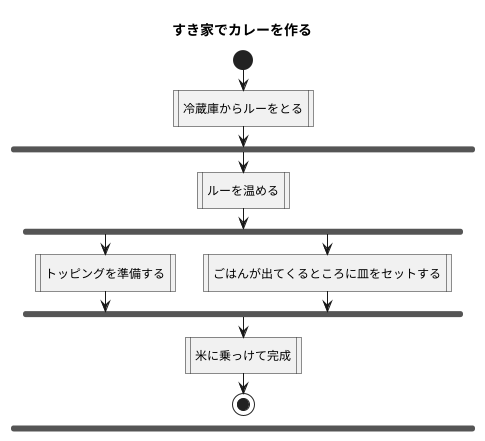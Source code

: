 @startuml 並列処理
title すき家でカレーを作る
start
:冷蔵庫からルーをとる|
fork
:ルーを温める|
fork
:トッピングを準備する|
fork again
:ごはんが出てくるところに皿をセットする|
end fork
:米に乗っけて完成|
stop
@enduml